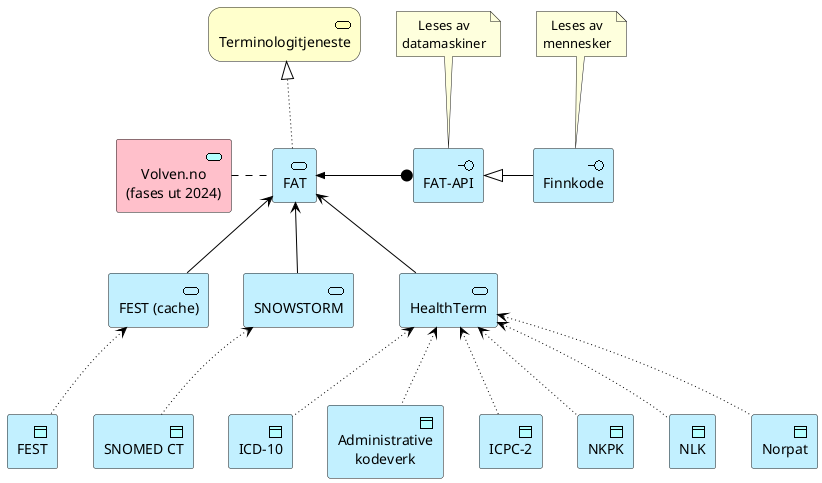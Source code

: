 @startuml
!include <archimate/Archimate>

sprite $aService jar:archimate/application-service

note "Leses av\ndatamaskiner" as data
note "Leses av\nmennesker" as menneske

rectangle "Volven.no\n(fases ut 2024)" as volven <<$aService>> #pink
archimate #Business "Terminologitjeneste" as termserviceb<<business-service>>

archimate #Application "FAT" as termservice<<service>>

archimate #Application "FEST (cache)" as festcache<<service>>
archimate #Application "SNOWSTORM" as snowstorm<<service>>
archimate #Application "HealthTerm" as healthterm<<service>>

archimate #Application "ICD-10" as icd10<<application-data-object>>
archimate #Application "FEST" as fest<<application-data-object>>
archimate #Application "SNOMED CT" as snomedct<<application-data-object>>
archimate #Application "Administrative\nkodeverk" as admin<<application-data-object>>
archimate #Application "ICPC-2" as icpc2<<application-data-object>>
archimate #Application "NKPK" as nkpk<<application-data-object>>
archimate #Application "NLK" as nlk<<application-data-object>>
archimate #Application "Norpat" as norpat<<application-data-object>>

archimate #Application "FAT-API" as fatapi<<interface>>
archimate #Application "Finnkode" as finnkode<<interface>>

Rel_Realization_Up(termservice, termserviceb)

data -down- fatapi
menneske -down- finnkode

volven .right. termservice
volven .down[hidden]. festcache

termservice <-down- festcache
termservice <-down- snowstorm
termservice <-down- healthterm

Rel_Access_r(festcache, fest)

Rel_Access_r(healthterm, icd10)
Rel_Access_r(snowstorm, snomedct)
Rel_Access_r(healthterm, admin)
Rel_Access_r(healthterm, icpc2)
Rel_Access_r(healthterm, nlk)
Rel_Access_r(healthterm, nkpk)
Rel_Access_r(healthterm, norpat)

Rel_Assignment_Left(fatapi, termservice)
Rel_Specialization_Left(finnkode, fatapi)

festcache -right[hidden] snowstorm
snowstorm -right[hidden] healthterm
fatapi -down[hidden]- healthterm

@enduml